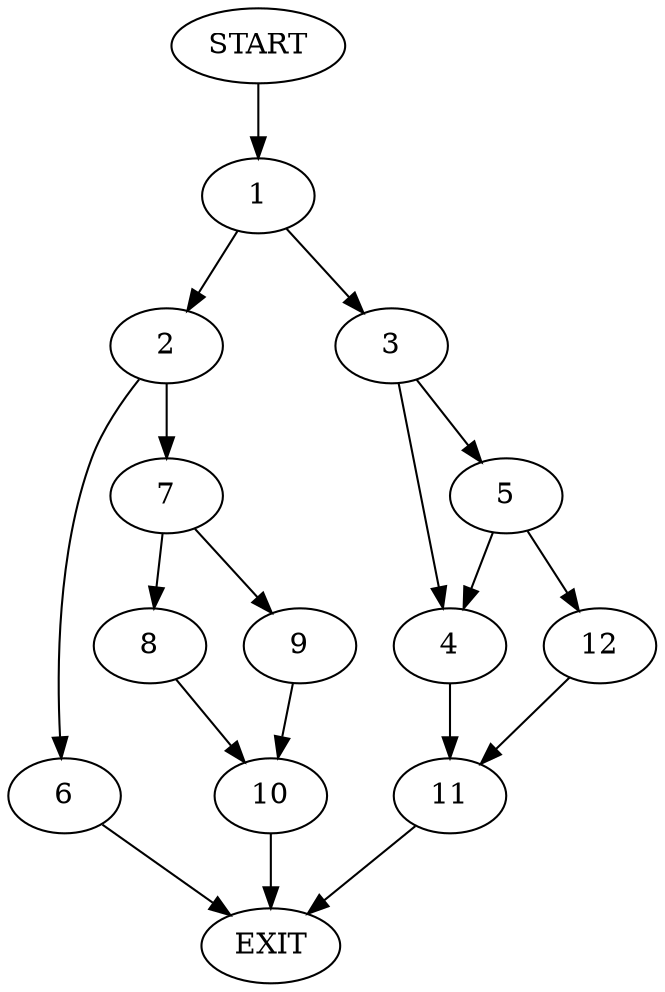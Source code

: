 digraph {
0 [label="START"]
13 [label="EXIT"]
0 -> 1
1 -> 2
1 -> 3
3 -> 4
3 -> 5
2 -> 6
2 -> 7
6 -> 13
7 -> 8
7 -> 9
9 -> 10
8 -> 10
10 -> 13
4 -> 11
5 -> 4
5 -> 12
12 -> 11
11 -> 13
}

